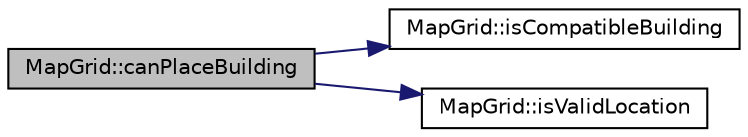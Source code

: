 digraph "MapGrid::canPlaceBuilding"
{
 // LATEX_PDF_SIZE
  edge [fontname="Helvetica",fontsize="10",labelfontname="Helvetica",labelfontsize="10"];
  node [fontname="Helvetica",fontsize="10",shape=record];
  rankdir="LR";
  Node1 [label="MapGrid::canPlaceBuilding",height=0.2,width=0.4,color="black", fillcolor="grey75", style="filled", fontcolor="black",tooltip=" "];
  Node1 -> Node2 [color="midnightblue",fontsize="10",style="solid",fontname="Helvetica"];
  Node2 [label="MapGrid::isCompatibleBuilding",height=0.2,width=0.4,color="black", fillcolor="white", style="filled",URL="$classMapGrid.html#a1fe468151da5ff82969b8aa4e90f2760",tooltip=" "];
  Node1 -> Node3 [color="midnightblue",fontsize="10",style="solid",fontname="Helvetica"];
  Node3 [label="MapGrid::isValidLocation",height=0.2,width=0.4,color="black", fillcolor="white", style="filled",URL="$classMapGrid.html#a609c06dd38f67e93a766d5bb8b9cb197",tooltip=" "];
}

